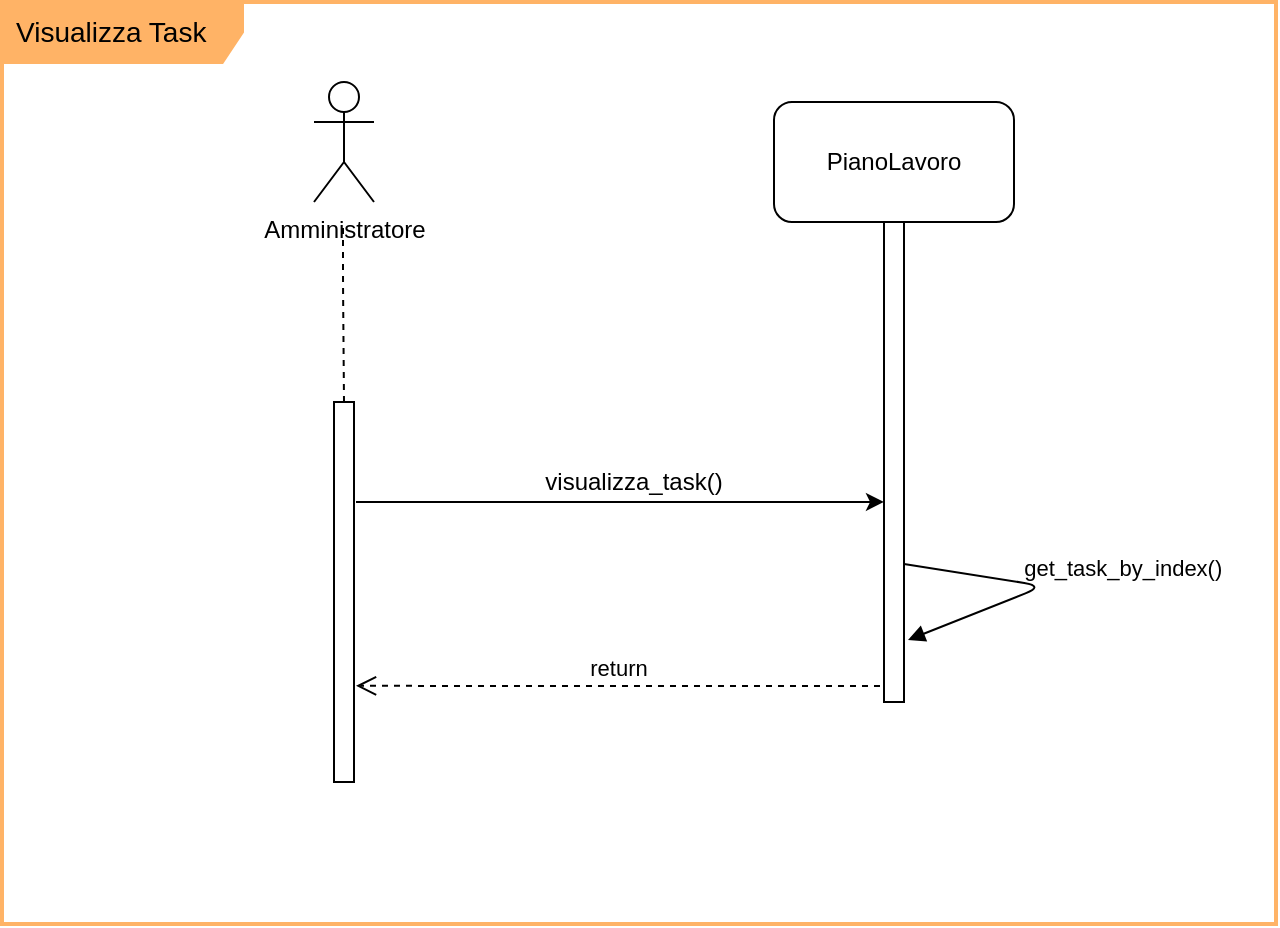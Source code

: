 <mxfile version="19.0.0" type="google"><diagram id="mhLPrQsA7JAjex7f1rWs" name="Page-1"><mxGraphModel grid="0" page="0" gridSize="10" guides="1" tooltips="1" connect="1" arrows="1" fold="1" pageScale="1" pageWidth="827" pageHeight="1169" math="0" shadow="0"><root><mxCell id="0"/><mxCell id="1" parent="0"/><mxCell id="yiNEmhjvPq0PJXj6xPw2-1" value="Amministratore" style="shape=umlActor;verticalLabelPosition=bottom;verticalAlign=top;html=1;outlineConnect=0;" vertex="1" parent="1"><mxGeometry x="340" y="170" width="30" height="60" as="geometry"/></mxCell><mxCell id="yiNEmhjvPq0PJXj6xPw2-2" value="" style="endArrow=none;dashed=1;html=1;" edge="1" parent="1"><mxGeometry width="50" height="50" relative="1" as="geometry"><mxPoint x="355" y="330" as="sourcePoint"/><mxPoint x="354.5" y="240" as="targetPoint"/><Array as="points"><mxPoint x="354.5" y="270"/></Array></mxGeometry></mxCell><mxCell id="yiNEmhjvPq0PJXj6xPw2-3" value="" style="html=1;points=[];perimeter=orthogonalPerimeter;" vertex="1" parent="1"><mxGeometry x="350" y="330" width="10" height="190" as="geometry"/></mxCell><mxCell id="yiNEmhjvPq0PJXj6xPw2-4" value="" style="endArrow=none;dashed=1;html=1;dashPattern=1 3;strokeWidth=2;" edge="1" parent="1"><mxGeometry width="50" height="50" relative="1" as="geometry"><mxPoint x="630" y="380" as="sourcePoint"/><mxPoint x="630" y="450" as="targetPoint"/><Array as="points"><mxPoint x="630" y="390"/></Array></mxGeometry></mxCell><mxCell id="yiNEmhjvPq0PJXj6xPw2-5" value="" style="rounded=1;whiteSpace=wrap;html=1;" vertex="1" parent="1"><mxGeometry x="570" y="180" width="120" height="60" as="geometry"/></mxCell><mxCell id="yiNEmhjvPq0PJXj6xPw2-6" value="PianoLavoro" style="text;html=1;strokeColor=none;fillColor=none;align=center;verticalAlign=middle;whiteSpace=wrap;rounded=0;" vertex="1" parent="1"><mxGeometry x="610" y="200" width="40" height="20" as="geometry"/></mxCell><mxCell id="yiNEmhjvPq0PJXj6xPw2-7" value="" style="html=1;points=[];perimeter=orthogonalPerimeter;" vertex="1" parent="1"><mxGeometry x="625" y="240" width="10" height="240" as="geometry"/></mxCell><mxCell id="yiNEmhjvPq0PJXj6xPw2-8" value="visualizza_task()" style="text;html=1;strokeColor=none;fillColor=none;align=center;verticalAlign=middle;whiteSpace=wrap;rounded=0;" vertex="1" parent="1"><mxGeometry x="480" y="360" width="40" height="20" as="geometry"/></mxCell><mxCell id="yiNEmhjvPq0PJXj6xPw2-10" value="return" style="html=1;verticalAlign=bottom;endArrow=open;dashed=1;endSize=8;entryX=1.1;entryY=0.747;entryDx=0;entryDy=0;entryPerimeter=0;" edge="1" parent="1" target="yiNEmhjvPq0PJXj6xPw2-3"><mxGeometry relative="1" as="geometry"><mxPoint x="623" y="472" as="sourcePoint"/><mxPoint x="418" y="472" as="targetPoint"/></mxGeometry></mxCell><mxCell id="yiNEmhjvPq0PJXj6xPw2-11" value="&lt;font style=&quot;font-size: 14px&quot;&gt;Visualizza Task&lt;/font&gt;" style="shape=umlFrame;whiteSpace=wrap;html=1;width=120;height=30;boundedLbl=1;verticalAlign=middle;align=left;spacingLeft=5;fillColor=#FFB366;strokeColor=#FFB366;strokeWidth=2;" vertex="1" parent="1"><mxGeometry x="184" y="130" width="637" height="461" as="geometry"/></mxCell><mxCell id="UYcfKNZtsK5wdUzsVQ6i-1" value="" style="endArrow=classic;html=1;rounded=0;exitX=1.1;exitY=0.263;exitDx=0;exitDy=0;exitPerimeter=0;" edge="1" parent="1" source="yiNEmhjvPq0PJXj6xPw2-3" target="yiNEmhjvPq0PJXj6xPw2-7"><mxGeometry width="50" height="50" relative="1" as="geometry"><mxPoint x="455" y="368" as="sourcePoint"/><mxPoint x="505" y="318" as="targetPoint"/></mxGeometry></mxCell><mxCell id="UYcfKNZtsK5wdUzsVQ6i-2" value="get_task_by_index()" style="verticalAlign=bottom;endArrow=block;shadow=0;strokeWidth=1;entryX=1.5;entryY=0.744;entryDx=0;entryDy=0;entryPerimeter=0;exitX=1;exitY=0.633;exitDx=0;exitDy=0;exitPerimeter=0;" edge="1" parent="1"><mxGeometry x="-0.016" y="40" relative="1" as="geometry"><mxPoint x="635" y="411" as="sourcePoint"/><mxPoint x="637" y="448.97" as="targetPoint"/><Array as="points"><mxPoint x="705" y="422.01"/></Array><mxPoint x="25" y="-37" as="offset"/></mxGeometry></mxCell></root></mxGraphModel></diagram></mxfile>
